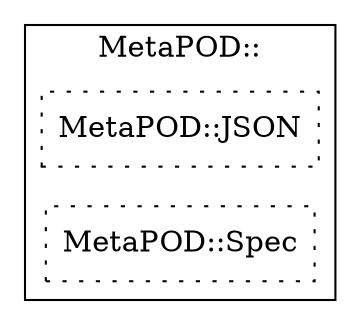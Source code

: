 strict digraph Perl {
	graph [overlap=false,
		rankdir=LR,
		ranksep=5,
		splines=spline
	];
	node [label="\N",
		shape=record,
		style=dotted
	];
	edge [minlen=1];
	subgraph cluster_1 {
		graph [label="MetaPOD::",
			overlap=false,
			rank=min,
			rankdir=LR,
			ranksep=5,
			splines=spline
		];
		node [shape=record,
			style=dotted
		];
		edge [minlen=1];
		"MetaPOD::JSON"		 [label="MetaPOD::JSON"];
		"MetaPOD::Spec"		 [label="MetaPOD::Spec"];
	}
}
